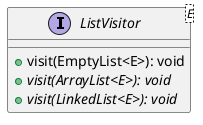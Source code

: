 @startuml

    interface ListVisitor<E> {
        +visit(EmptyList<E>): void
        {abstract} +visit(ArrayList<E>): void
        {abstract} +visit(LinkedList<E>): void
    }

@enduml
